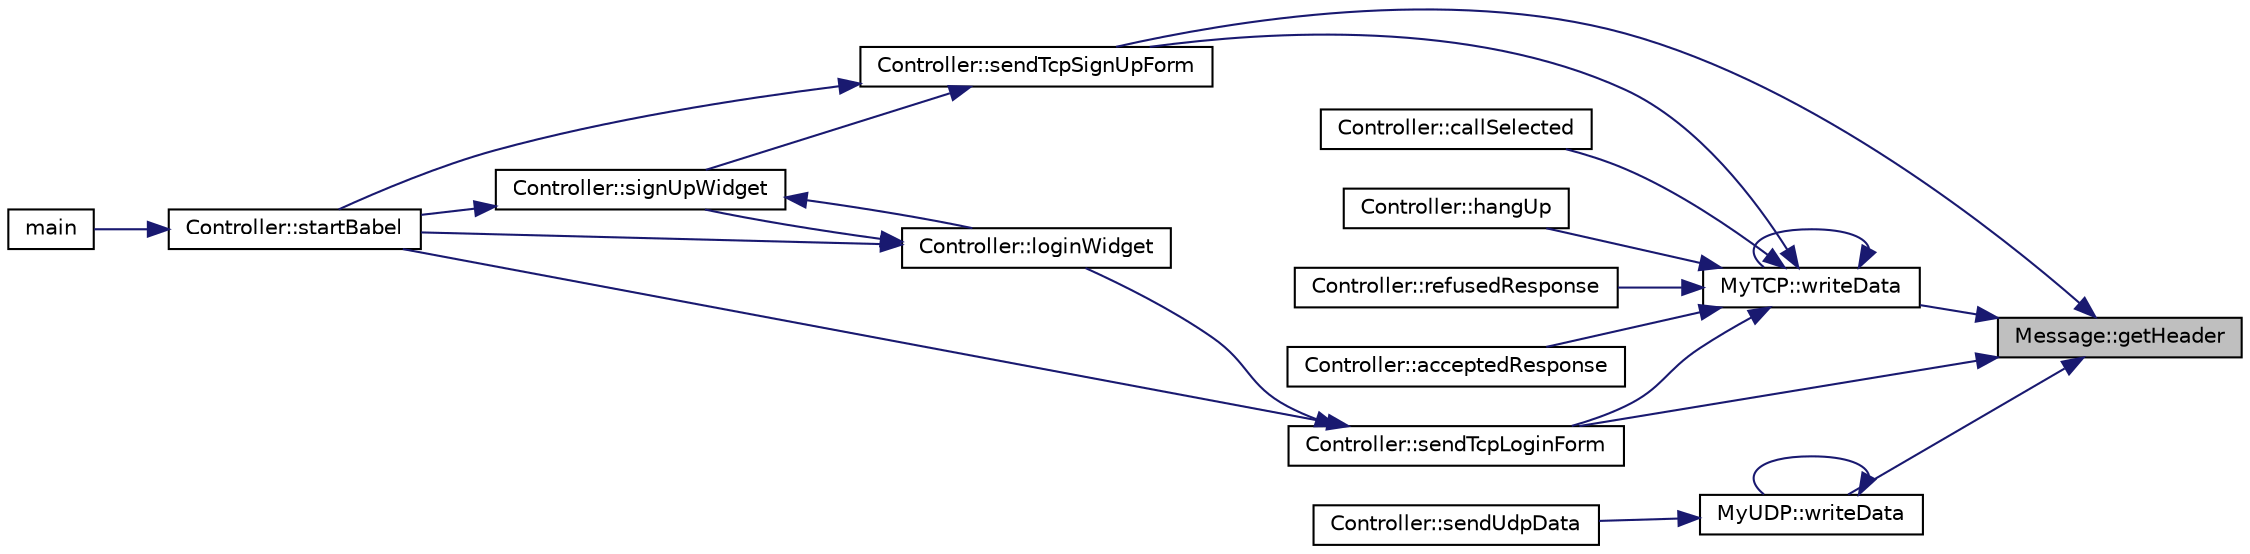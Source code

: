 digraph "Message::getHeader"
{
 // LATEX_PDF_SIZE
  edge [fontname="Helvetica",fontsize="10",labelfontname="Helvetica",labelfontsize="10"];
  node [fontname="Helvetica",fontsize="10",shape=record];
  rankdir="RL";
  Node1 [label="Message::getHeader",height=0.2,width=0.4,color="black", fillcolor="grey75", style="filled", fontcolor="black",tooltip=" "];
  Node1 -> Node2 [dir="back",color="midnightblue",fontsize="10",style="solid"];
  Node2 [label="Controller::sendTcpLoginForm",height=0.2,width=0.4,color="black", fillcolor="white", style="filled",URL="$classController.html#a0156e1502789036ac8ab31a2f309fe19",tooltip=" "];
  Node2 -> Node3 [dir="back",color="midnightblue",fontsize="10",style="solid"];
  Node3 [label="Controller::loginWidget",height=0.2,width=0.4,color="black", fillcolor="white", style="filled",URL="$classController.html#af68c8ab6e09982d93f1a7bf88646d2ec",tooltip=" "];
  Node3 -> Node4 [dir="back",color="midnightblue",fontsize="10",style="solid"];
  Node4 [label="Controller::signUpWidget",height=0.2,width=0.4,color="black", fillcolor="white", style="filled",URL="$classController.html#ae70620b038939e79ab4657f1a0728d84",tooltip=" "];
  Node4 -> Node3 [dir="back",color="midnightblue",fontsize="10",style="solid"];
  Node4 -> Node5 [dir="back",color="midnightblue",fontsize="10",style="solid"];
  Node5 [label="Controller::startBabel",height=0.2,width=0.4,color="black", fillcolor="white", style="filled",URL="$classController.html#acff084ea54b3982435003fbe6da340ea",tooltip=" "];
  Node5 -> Node6 [dir="back",color="midnightblue",fontsize="10",style="solid"];
  Node6 [label="main",height=0.2,width=0.4,color="black", fillcolor="white", style="filled",URL="$client_2main_8cpp.html#a0ddf1224851353fc92bfbff6f499fa97",tooltip=" "];
  Node3 -> Node5 [dir="back",color="midnightblue",fontsize="10",style="solid"];
  Node2 -> Node5 [dir="back",color="midnightblue",fontsize="10",style="solid"];
  Node1 -> Node7 [dir="back",color="midnightblue",fontsize="10",style="solid"];
  Node7 [label="Controller::sendTcpSignUpForm",height=0.2,width=0.4,color="black", fillcolor="white", style="filled",URL="$classController.html#aaee6fc089bd71645b400793cbdc8f18b",tooltip=" "];
  Node7 -> Node4 [dir="back",color="midnightblue",fontsize="10",style="solid"];
  Node7 -> Node5 [dir="back",color="midnightblue",fontsize="10",style="solid"];
  Node1 -> Node8 [dir="back",color="midnightblue",fontsize="10",style="solid"];
  Node8 [label="MyTCP::writeData",height=0.2,width=0.4,color="black", fillcolor="white", style="filled",URL="$classMyTCP.html#a7b04a06771140f1a3cf94c8b6b36b572",tooltip=" "];
  Node8 -> Node9 [dir="back",color="midnightblue",fontsize="10",style="solid"];
  Node9 [label="Controller::acceptedResponse",height=0.2,width=0.4,color="black", fillcolor="white", style="filled",URL="$classController.html#a115e3e0977b504fe917c444895730514",tooltip=" "];
  Node8 -> Node10 [dir="back",color="midnightblue",fontsize="10",style="solid"];
  Node10 [label="Controller::callSelected",height=0.2,width=0.4,color="black", fillcolor="white", style="filled",URL="$classController.html#a219a0adb1074b601555b5c518b7d1a3a",tooltip=" "];
  Node8 -> Node11 [dir="back",color="midnightblue",fontsize="10",style="solid"];
  Node11 [label="Controller::hangUp",height=0.2,width=0.4,color="black", fillcolor="white", style="filled",URL="$classController.html#a65e832b2356281e8bdc644e50fda4d28",tooltip=" "];
  Node8 -> Node12 [dir="back",color="midnightblue",fontsize="10",style="solid"];
  Node12 [label="Controller::refusedResponse",height=0.2,width=0.4,color="black", fillcolor="white", style="filled",URL="$classController.html#a089b114cd4e9e6cbf5c972dc50ead530",tooltip=" "];
  Node8 -> Node2 [dir="back",color="midnightblue",fontsize="10",style="solid"];
  Node8 -> Node7 [dir="back",color="midnightblue",fontsize="10",style="solid"];
  Node8 -> Node8 [dir="back",color="midnightblue",fontsize="10",style="solid"];
  Node1 -> Node13 [dir="back",color="midnightblue",fontsize="10",style="solid"];
  Node13 [label="MyUDP::writeData",height=0.2,width=0.4,color="black", fillcolor="white", style="filled",URL="$classMyUDP.html#a43e3d8b2daaf9d23198f40762bdb2196",tooltip=" "];
  Node13 -> Node14 [dir="back",color="midnightblue",fontsize="10",style="solid"];
  Node14 [label="Controller::sendUdpData",height=0.2,width=0.4,color="black", fillcolor="white", style="filled",URL="$classController.html#a349b17eb2f784ae63722c40d6503d761",tooltip=" "];
  Node13 -> Node13 [dir="back",color="midnightblue",fontsize="10",style="solid"];
}
